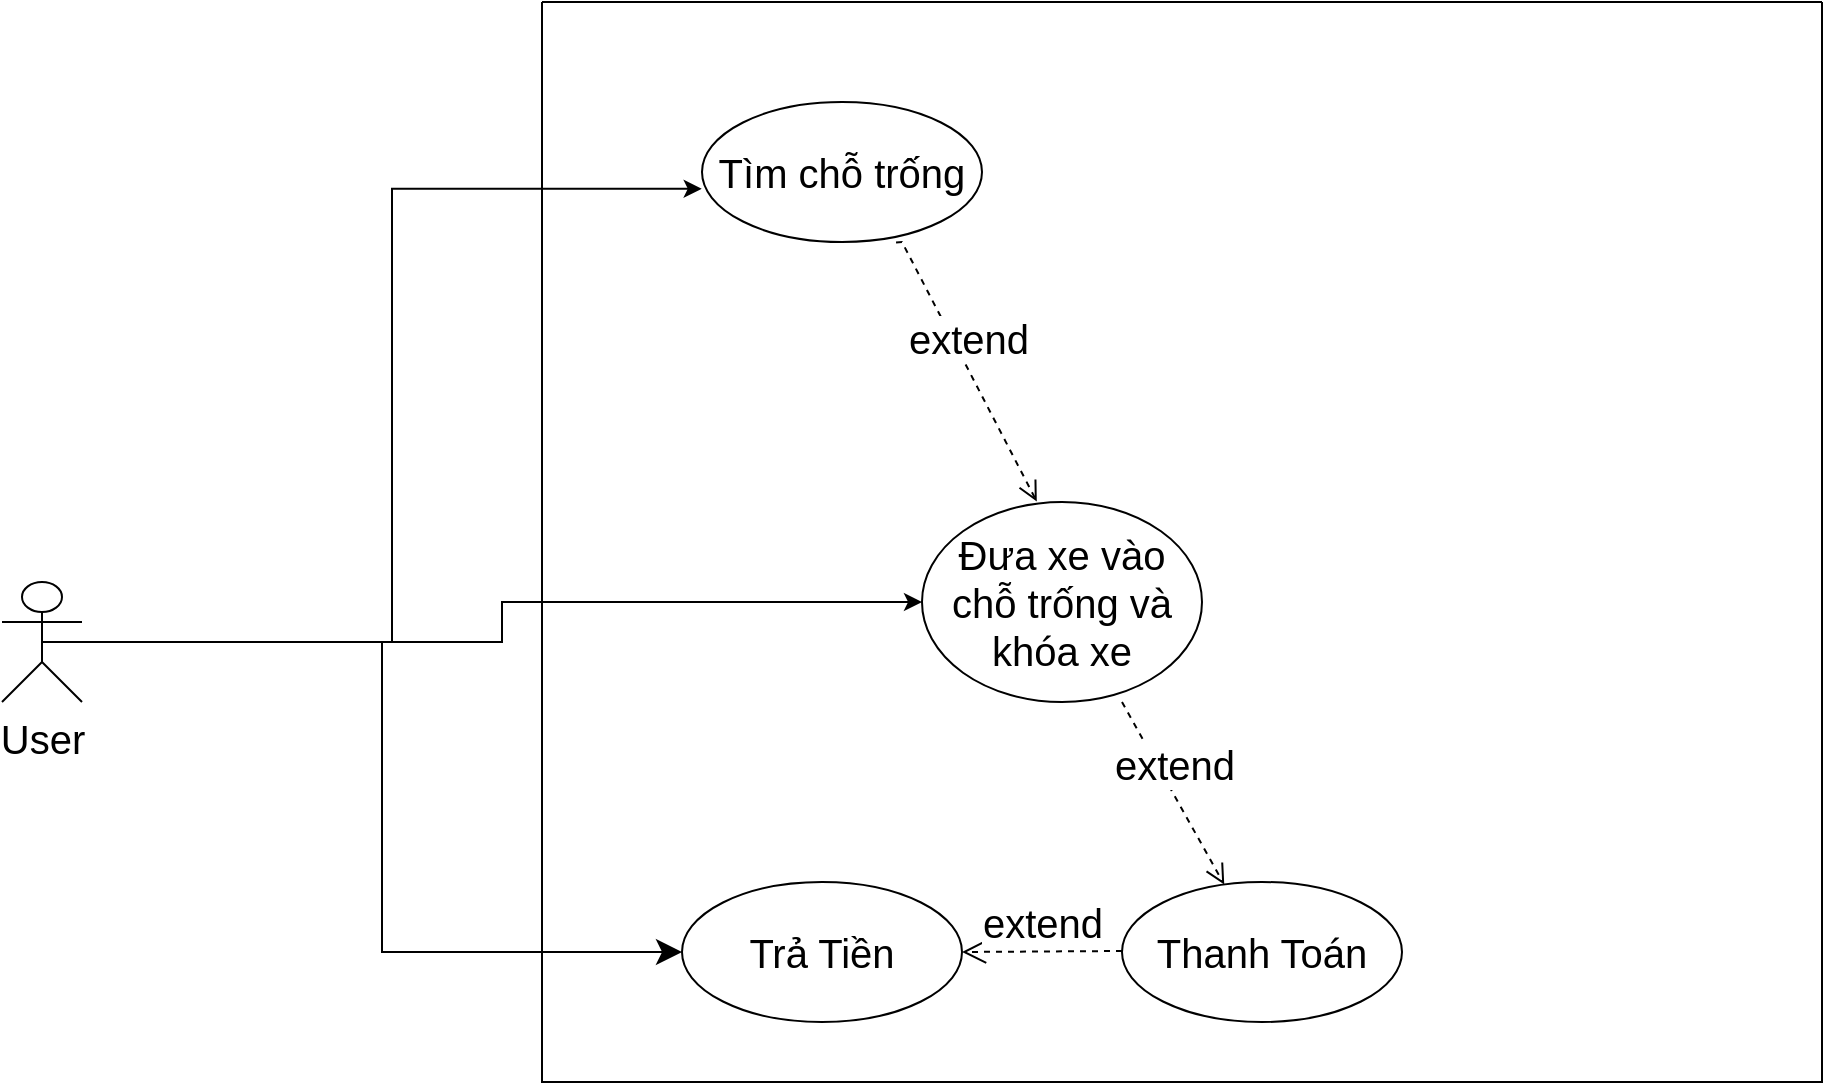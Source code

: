<mxfile version="15.5.4" type="github">
  <diagram id="_xH0tF0x8FdbTojQuO9B" name="Page-1">
    <mxGraphModel dx="1865" dy="579" grid="1" gridSize="10" guides="1" tooltips="1" connect="1" arrows="1" fold="1" page="1" pageScale="1" pageWidth="827" pageHeight="1169" math="0" shadow="0">
      <root>
        <mxCell id="0" />
        <mxCell id="1" parent="0" />
        <mxCell id="_DBzP0QeqDcCKglwQ3ss-2" value="" style="swimlane;startSize=0;" vertex="1" parent="1">
          <mxGeometry x="10" y="90" width="640" height="540" as="geometry" />
        </mxCell>
        <mxCell id="_DBzP0QeqDcCKglwQ3ss-12" value="Đưa xe vào chỗ trống và khóa xe" style="ellipse;whiteSpace=wrap;html=1;fontSize=20;" vertex="1" parent="_DBzP0QeqDcCKglwQ3ss-2">
          <mxGeometry x="190" y="250" width="140" height="100" as="geometry" />
        </mxCell>
        <mxCell id="_DBzP0QeqDcCKglwQ3ss-13" value="Tìm chỗ trống" style="ellipse;whiteSpace=wrap;html=1;fontSize=20;" vertex="1" parent="_DBzP0QeqDcCKglwQ3ss-2">
          <mxGeometry x="80" y="50" width="140" height="70" as="geometry" />
        </mxCell>
        <mxCell id="_DBzP0QeqDcCKglwQ3ss-17" value="Thanh Toán" style="ellipse;whiteSpace=wrap;html=1;fontSize=20;" vertex="1" parent="_DBzP0QeqDcCKglwQ3ss-2">
          <mxGeometry x="290" y="440" width="140" height="70" as="geometry" />
        </mxCell>
        <mxCell id="_DBzP0QeqDcCKglwQ3ss-23" value="extend" style="html=1;verticalAlign=bottom;endArrow=open;dashed=1;endSize=10;rounded=0;fontSize=20;startSize=9;" edge="1" parent="_DBzP0QeqDcCKglwQ3ss-2">
          <mxGeometry relative="1" as="geometry">
            <mxPoint x="290" y="474.5" as="sourcePoint" />
            <mxPoint x="210" y="475" as="targetPoint" />
          </mxGeometry>
        </mxCell>
        <mxCell id="_DBzP0QeqDcCKglwQ3ss-24" value="Trả Tiền" style="ellipse;whiteSpace=wrap;html=1;fontSize=20;" vertex="1" parent="_DBzP0QeqDcCKglwQ3ss-2">
          <mxGeometry x="70" y="440" width="140" height="70" as="geometry" />
        </mxCell>
        <mxCell id="_DBzP0QeqDcCKglwQ3ss-28" value="extend" style="html=1;verticalAlign=bottom;endArrow=open;dashed=1;endSize=8;rounded=0;fontSize=20;exitX=0.693;exitY=1.003;exitDx=0;exitDy=0;exitPerimeter=0;entryX=0.41;entryY=-0.002;entryDx=0;entryDy=0;entryPerimeter=0;" edge="1" parent="_DBzP0QeqDcCKglwQ3ss-2" source="_DBzP0QeqDcCKglwQ3ss-13" target="_DBzP0QeqDcCKglwQ3ss-12">
          <mxGeometry relative="1" as="geometry">
            <mxPoint x="300" y="360" as="sourcePoint" />
            <mxPoint x="351.126" y="451.296" as="targetPoint" />
            <Array as="points">
              <mxPoint x="180" y="120" />
            </Array>
          </mxGeometry>
        </mxCell>
        <mxCell id="_DBzP0QeqDcCKglwQ3ss-14" style="edgeStyle=orthogonalEdgeStyle;rounded=0;orthogonalLoop=1;jettySize=auto;html=1;exitX=0.5;exitY=0.5;exitDx=0;exitDy=0;exitPerimeter=0;entryX=-0.001;entryY=0.62;entryDx=0;entryDy=0;entryPerimeter=0;fontSize=20;" edge="1" parent="1" source="_DBzP0QeqDcCKglwQ3ss-10" target="_DBzP0QeqDcCKglwQ3ss-13">
          <mxGeometry relative="1" as="geometry" />
        </mxCell>
        <mxCell id="_DBzP0QeqDcCKglwQ3ss-15" style="edgeStyle=orthogonalEdgeStyle;rounded=0;orthogonalLoop=1;jettySize=auto;html=1;exitX=0.5;exitY=0.5;exitDx=0;exitDy=0;exitPerimeter=0;entryX=0;entryY=0.5;entryDx=0;entryDy=0;fontSize=20;" edge="1" parent="1" source="_DBzP0QeqDcCKglwQ3ss-10" target="_DBzP0QeqDcCKglwQ3ss-12">
          <mxGeometry relative="1" as="geometry" />
        </mxCell>
        <mxCell id="_DBzP0QeqDcCKglwQ3ss-25" style="edgeStyle=orthogonalEdgeStyle;rounded=0;orthogonalLoop=1;jettySize=auto;html=1;exitX=0.5;exitY=0.5;exitDx=0;exitDy=0;exitPerimeter=0;entryX=0;entryY=0.5;entryDx=0;entryDy=0;fontSize=20;startSize=9;endSize=10;" edge="1" parent="1" source="_DBzP0QeqDcCKglwQ3ss-10" target="_DBzP0QeqDcCKglwQ3ss-24">
          <mxGeometry relative="1" as="geometry" />
        </mxCell>
        <mxCell id="_DBzP0QeqDcCKglwQ3ss-10" value="User" style="shape=umlActor;verticalLabelPosition=bottom;verticalAlign=top;html=1;fontSize=20;" vertex="1" parent="1">
          <mxGeometry x="-260" y="380" width="40" height="60" as="geometry" />
        </mxCell>
        <mxCell id="_DBzP0QeqDcCKglwQ3ss-27" value="extend" style="html=1;verticalAlign=bottom;endArrow=open;dashed=1;endSize=8;rounded=0;fontSize=20;" edge="1" parent="1" target="_DBzP0QeqDcCKglwQ3ss-17">
          <mxGeometry relative="1" as="geometry">
            <mxPoint x="300" y="440" as="sourcePoint" />
            <mxPoint x="180" y="370" as="targetPoint" />
            <Array as="points" />
          </mxGeometry>
        </mxCell>
      </root>
    </mxGraphModel>
  </diagram>
</mxfile>
